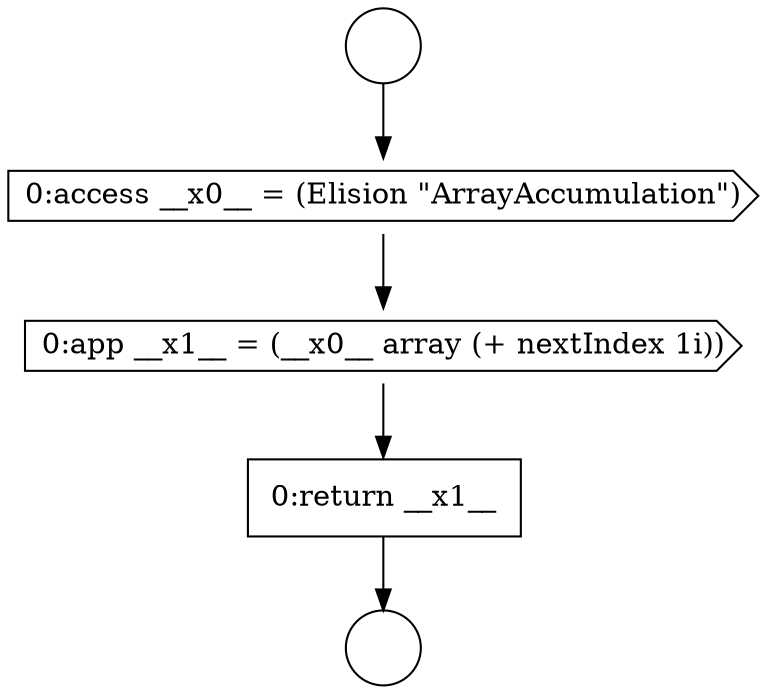 digraph {
  node3866 [shape=circle label=" " color="black" fillcolor="white" style=filled]
  node3870 [shape=none, margin=0, label=<<font color="black">
    <table border="0" cellborder="1" cellspacing="0" cellpadding="10">
      <tr><td align="left">0:return __x1__</td></tr>
    </table>
  </font>> color="black" fillcolor="white" style=filled]
  node3867 [shape=circle label=" " color="black" fillcolor="white" style=filled]
  node3868 [shape=cds, label=<<font color="black">0:access __x0__ = (Elision &quot;ArrayAccumulation&quot;)</font>> color="black" fillcolor="white" style=filled]
  node3869 [shape=cds, label=<<font color="black">0:app __x1__ = (__x0__ array (+ nextIndex 1i))</font>> color="black" fillcolor="white" style=filled]
  node3866 -> node3868 [ color="black"]
  node3868 -> node3869 [ color="black"]
  node3869 -> node3870 [ color="black"]
  node3870 -> node3867 [ color="black"]
}

